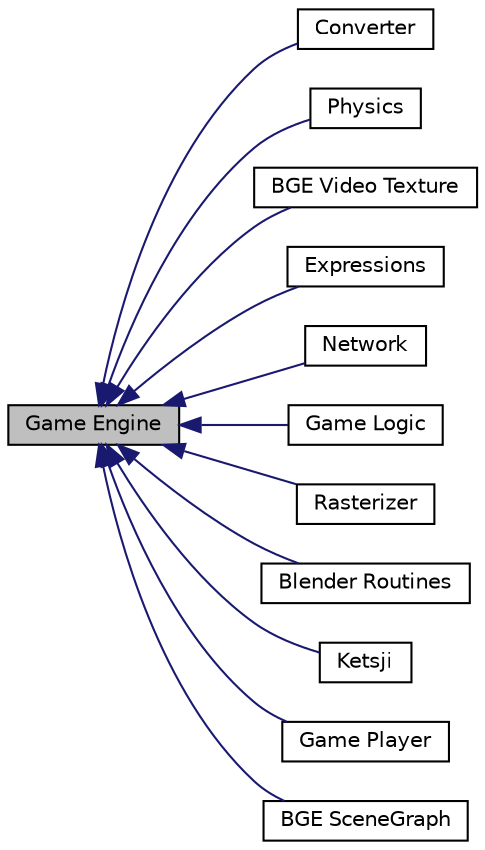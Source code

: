 digraph structs
{
  edge [fontname="Helvetica",fontsize="10",labelfontname="Helvetica",labelfontsize="10"];
  node [fontname="Helvetica",fontsize="10",shape=record];
  rankdir=LR;
  Node2 [label="Converter",height=0.2,width=0.4,color="black", fillcolor="white", style="filled",URL="$df/d83/group__bgeconv.html"];
  Node8 [label="Physics",height=0.2,width=0.4,color="black", fillcolor="white", style="filled",URL="$db/d1b/group__phys.html"];
  Node11 [label="BGE Video Texture",height=0.2,width=0.4,color="black", fillcolor="white", style="filled",URL="$d3/d63/group__bgevideotex.html"];
  Node4 [label="Expressions",height=0.2,width=0.4,color="black", fillcolor="white", style="filled",URL="$d9/d3a/group__expressions.html"];
  Node7 [label="Network",height=0.2,width=0.4,color="black", fillcolor="white", style="filled",URL="$da/d52/group__bgenet.html"];
  Node1 [label="Game Logic",height=0.2,width=0.4,color="black", fillcolor="white", style="filled",URL="$d9/dee/group__gamelogic.html"];
  Node9 [label="Rasterizer",height=0.2,width=0.4,color="black", fillcolor="white", style="filled",URL="$dc/d29/group__bgerast.html"];
  Node0 [label="Game Engine",height=0.2,width=0.4,color="black", fillcolor="grey75", style="filled" fontcolor="black"];
  Node3 [label="Blender Routines",height=0.2,width=0.4,color="black", fillcolor="white", style="filled",URL="$db/dfc/group__blroutines.html"];
  Node6 [label="Ketsji",height=0.2,width=0.4,color="black", fillcolor="white", style="filled",URL="$dc/d43/group__ketsji.html"];
  Node5 [label="Game Player",height=0.2,width=0.4,color="black", fillcolor="white", style="filled",URL="$d0/d5b/group__player.html"];
  Node10 [label="BGE SceneGraph",height=0.2,width=0.4,color="black", fillcolor="white", style="filled",URL="$df/d85/group__bgesg.html"];
  Node0->Node1 [shape=plaintext, color="midnightblue", dir="back", style="solid"];
  Node0->Node2 [shape=plaintext, color="midnightblue", dir="back", style="solid"];
  Node0->Node3 [shape=plaintext, color="midnightblue", dir="back", style="solid"];
  Node0->Node4 [shape=plaintext, color="midnightblue", dir="back", style="solid"];
  Node0->Node5 [shape=plaintext, color="midnightblue", dir="back", style="solid"];
  Node0->Node6 [shape=plaintext, color="midnightblue", dir="back", style="solid"];
  Node0->Node7 [shape=plaintext, color="midnightblue", dir="back", style="solid"];
  Node0->Node8 [shape=plaintext, color="midnightblue", dir="back", style="solid"];
  Node0->Node9 [shape=plaintext, color="midnightblue", dir="back", style="solid"];
  Node0->Node10 [shape=plaintext, color="midnightblue", dir="back", style="solid"];
  Node0->Node11 [shape=plaintext, color="midnightblue", dir="back", style="solid"];
}
